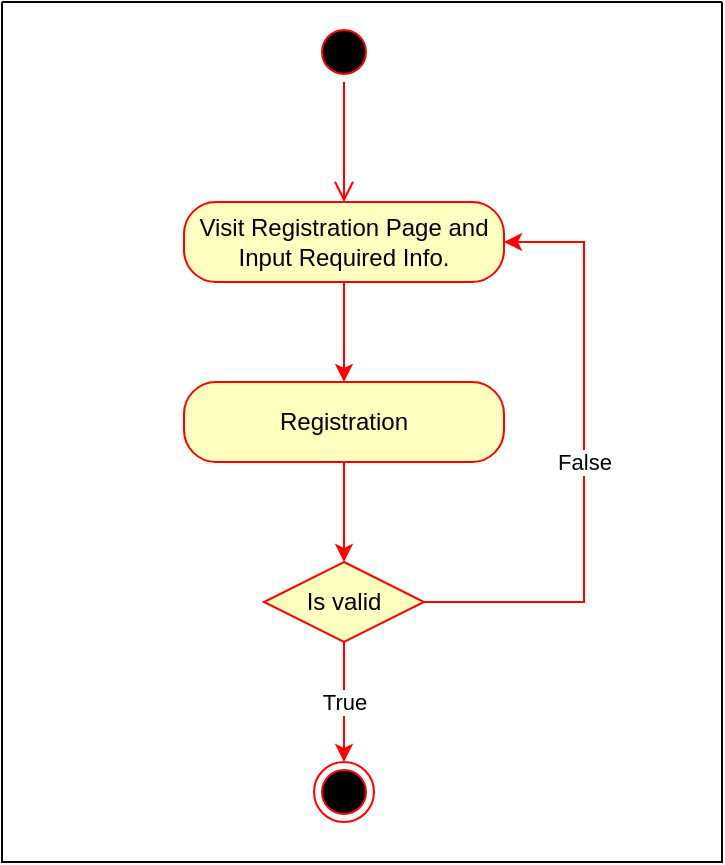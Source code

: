 <mxfile version="21.6.8" type="device">
  <diagram name="Page-1" id="NgwaZtyBOAkIUM3ggp30">
    <mxGraphModel dx="1036" dy="623" grid="1" gridSize="10" guides="1" tooltips="1" connect="1" arrows="1" fold="1" page="1" pageScale="1" pageWidth="850" pageHeight="1100" background="#FFFFFF" math="0" shadow="0">
      <root>
        <mxCell id="0" />
        <mxCell id="1" parent="0" />
        <mxCell id="sqFWJNK1JW8Re2AFc9Me-1" value="" style="ellipse;html=1;shape=startState;fillColor=#000000;strokeColor=#ff0000;" vertex="1" parent="1">
          <mxGeometry x="586" y="90" width="30" height="30" as="geometry" />
        </mxCell>
        <mxCell id="sqFWJNK1JW8Re2AFc9Me-2" value="" style="edgeStyle=orthogonalEdgeStyle;html=1;verticalAlign=bottom;endArrow=open;endSize=8;strokeColor=#FF0000;rounded=0;entryX=0.5;entryY=0;entryDx=0;entryDy=0;" edge="1" source="sqFWJNK1JW8Re2AFc9Me-1" parent="1" target="sqFWJNK1JW8Re2AFc9Me-8">
          <mxGeometry relative="1" as="geometry">
            <mxPoint x="389" y="180" as="targetPoint" />
          </mxGeometry>
        </mxCell>
        <mxCell id="sqFWJNK1JW8Re2AFc9Me-10" style="edgeStyle=orthogonalEdgeStyle;rounded=0;orthogonalLoop=1;jettySize=auto;html=1;exitX=0.5;exitY=1;exitDx=0;exitDy=0;entryX=0.5;entryY=0;entryDx=0;entryDy=0;strokeColor=#FF0000;" edge="1" parent="1" source="sqFWJNK1JW8Re2AFc9Me-3" target="sqFWJNK1JW8Re2AFc9Me-5">
          <mxGeometry relative="1" as="geometry" />
        </mxCell>
        <mxCell id="sqFWJNK1JW8Re2AFc9Me-3" value="Registration" style="rounded=1;whiteSpace=wrap;html=1;arcSize=40;fontColor=#000000;fillColor=#ffffc0;strokeColor=#ff0000;" vertex="1" parent="1">
          <mxGeometry x="521" y="270" width="160" height="40" as="geometry" />
        </mxCell>
        <mxCell id="sqFWJNK1JW8Re2AFc9Me-11" value="False" style="edgeStyle=orthogonalEdgeStyle;rounded=0;orthogonalLoop=1;jettySize=auto;html=1;exitX=1;exitY=0.5;exitDx=0;exitDy=0;entryX=1;entryY=0.5;entryDx=0;entryDy=0;strokeColor=#FF0000;" edge="1" parent="1" source="sqFWJNK1JW8Re2AFc9Me-5" target="sqFWJNK1JW8Re2AFc9Me-8">
          <mxGeometry relative="1" as="geometry">
            <Array as="points">
              <mxPoint x="721" y="380" />
              <mxPoint x="721" y="200" />
            </Array>
          </mxGeometry>
        </mxCell>
        <mxCell id="sqFWJNK1JW8Re2AFc9Me-13" value="True" style="edgeStyle=orthogonalEdgeStyle;rounded=0;orthogonalLoop=1;jettySize=auto;html=1;exitX=0.5;exitY=1;exitDx=0;exitDy=0;strokeColor=#FF0000;" edge="1" parent="1" source="sqFWJNK1JW8Re2AFc9Me-5" target="sqFWJNK1JW8Re2AFc9Me-12">
          <mxGeometry relative="1" as="geometry" />
        </mxCell>
        <mxCell id="sqFWJNK1JW8Re2AFc9Me-5" value="Is valid" style="rhombus;whiteSpace=wrap;html=1;fontColor=#000000;fillColor=#ffffc0;strokeColor=#ff0000;" vertex="1" parent="1">
          <mxGeometry x="561" y="360" width="80" height="40" as="geometry" />
        </mxCell>
        <mxCell id="sqFWJNK1JW8Re2AFc9Me-9" style="edgeStyle=orthogonalEdgeStyle;rounded=0;orthogonalLoop=1;jettySize=auto;html=1;exitX=0.5;exitY=1;exitDx=0;exitDy=0;entryX=0.5;entryY=0;entryDx=0;entryDy=0;fillColor=#f8cecc;strokeColor=#FF0000;" edge="1" parent="1" source="sqFWJNK1JW8Re2AFc9Me-8" target="sqFWJNK1JW8Re2AFc9Me-3">
          <mxGeometry relative="1" as="geometry" />
        </mxCell>
        <mxCell id="sqFWJNK1JW8Re2AFc9Me-8" value="Visit Registration Page and Input Required Info." style="rounded=1;whiteSpace=wrap;html=1;arcSize=40;fontColor=#000000;fillColor=#ffffc0;strokeColor=#ff0000;" vertex="1" parent="1">
          <mxGeometry x="521" y="180" width="160" height="40" as="geometry" />
        </mxCell>
        <mxCell id="sqFWJNK1JW8Re2AFc9Me-12" value="" style="ellipse;html=1;shape=endState;fillColor=#000000;strokeColor=#ff0000;" vertex="1" parent="1">
          <mxGeometry x="586" y="460" width="30" height="30" as="geometry" />
        </mxCell>
        <mxCell id="sqFWJNK1JW8Re2AFc9Me-16" value="" style="swimlane;startSize=0;" vertex="1" parent="1">
          <mxGeometry x="430" y="80" width="360" height="430" as="geometry" />
        </mxCell>
      </root>
    </mxGraphModel>
  </diagram>
</mxfile>
